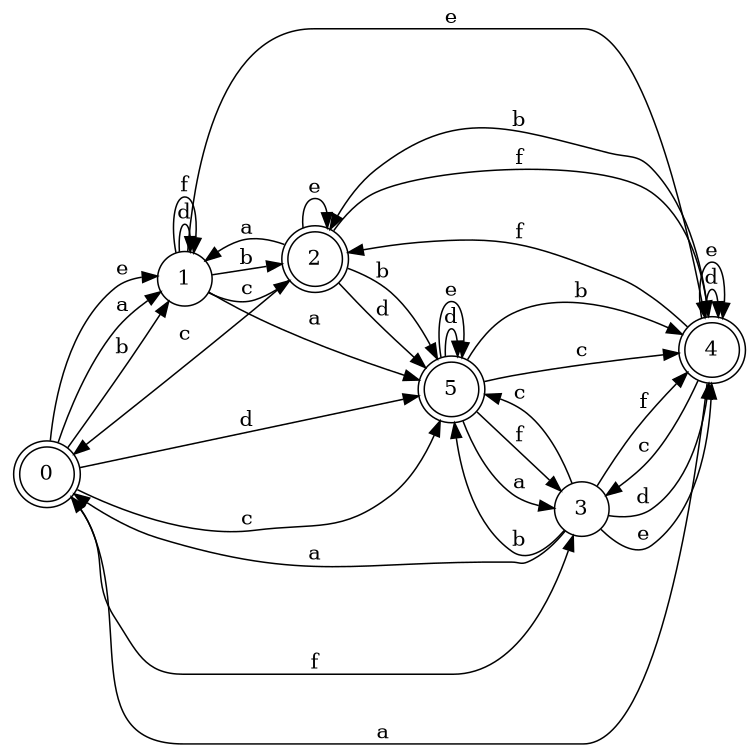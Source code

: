 digraph n5_2 {
__start0 [label="" shape="none"];

rankdir=LR;
size="8,5";

s0 [style="rounded,filled", color="black", fillcolor="white" shape="doublecircle", label="0"];
s1 [style="filled", color="black", fillcolor="white" shape="circle", label="1"];
s2 [style="rounded,filled", color="black", fillcolor="white" shape="doublecircle", label="2"];
s3 [style="filled", color="black", fillcolor="white" shape="circle", label="3"];
s4 [style="rounded,filled", color="black", fillcolor="white" shape="doublecircle", label="4"];
s5 [style="rounded,filled", color="black", fillcolor="white" shape="doublecircle", label="5"];
s0 -> s1 [label="a"];
s0 -> s1 [label="b"];
s0 -> s5 [label="c"];
s0 -> s5 [label="d"];
s0 -> s1 [label="e"];
s0 -> s3 [label="f"];
s1 -> s5 [label="a"];
s1 -> s2 [label="b"];
s1 -> s2 [label="c"];
s1 -> s1 [label="d"];
s1 -> s4 [label="e"];
s1 -> s1 [label="f"];
s2 -> s1 [label="a"];
s2 -> s5 [label="b"];
s2 -> s0 [label="c"];
s2 -> s5 [label="d"];
s2 -> s2 [label="e"];
s2 -> s4 [label="f"];
s3 -> s0 [label="a"];
s3 -> s5 [label="b"];
s3 -> s5 [label="c"];
s3 -> s4 [label="d"];
s3 -> s4 [label="e"];
s3 -> s4 [label="f"];
s4 -> s0 [label="a"];
s4 -> s2 [label="b"];
s4 -> s3 [label="c"];
s4 -> s4 [label="d"];
s4 -> s4 [label="e"];
s4 -> s2 [label="f"];
s5 -> s3 [label="a"];
s5 -> s4 [label="b"];
s5 -> s4 [label="c"];
s5 -> s5 [label="d"];
s5 -> s5 [label="e"];
s5 -> s3 [label="f"];

}